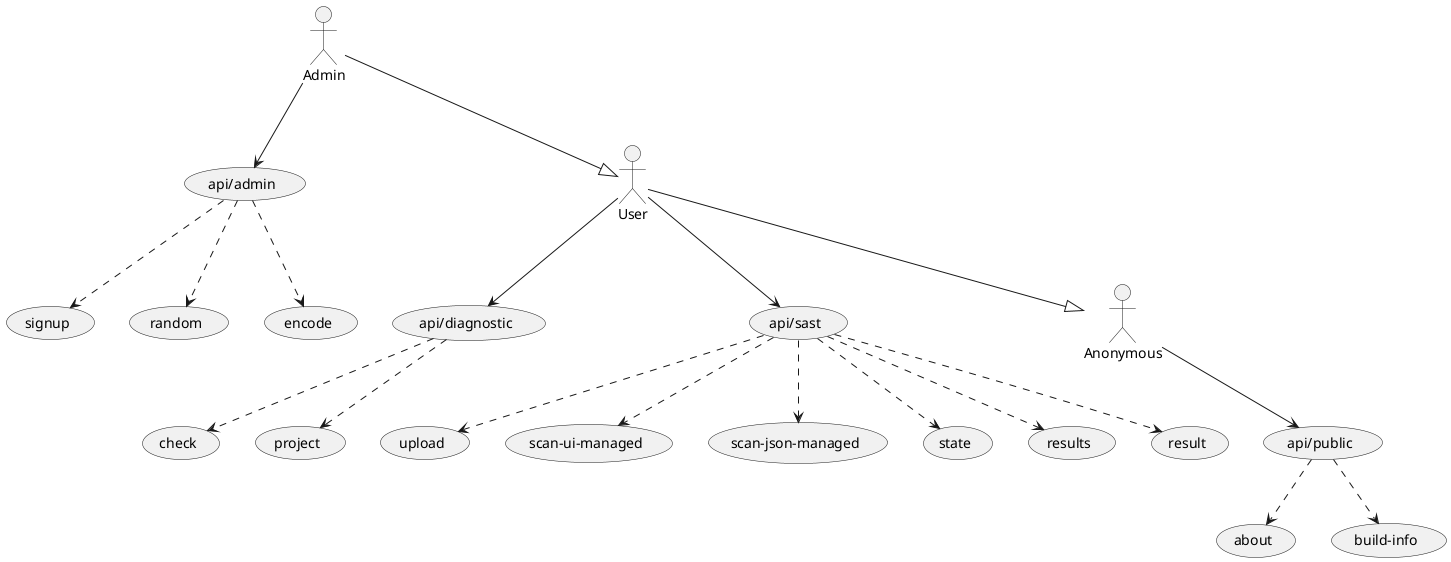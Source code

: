 @startuml
(api/admin)
(api/diagnostic)
(api/sast)
:Admin:
:User:
:Anonymous:

User --|> Anonymous
Admin --|> :User:
Admin --> (api/admin)
User --> (api/sast)
User --> (api/diagnostic)
Anonymous --> (api/public)

(api/admin) ..> (signup)
(api/admin) ..> (random)
(api/admin) ..> (encode)
(api/diagnostic) ..> (check)
(api/diagnostic) ..> (project)
(api/public) ..> (about)
(api/public) ..> (build-info)
(api/sast) ..> (upload)
(api/sast) ..> (scan-ui-managed)
(api/sast) ..> (scan-json-managed)
(api/sast) ..> (state)
(api/sast) ..> (results)
(api/sast) ..> (result)

@enduml